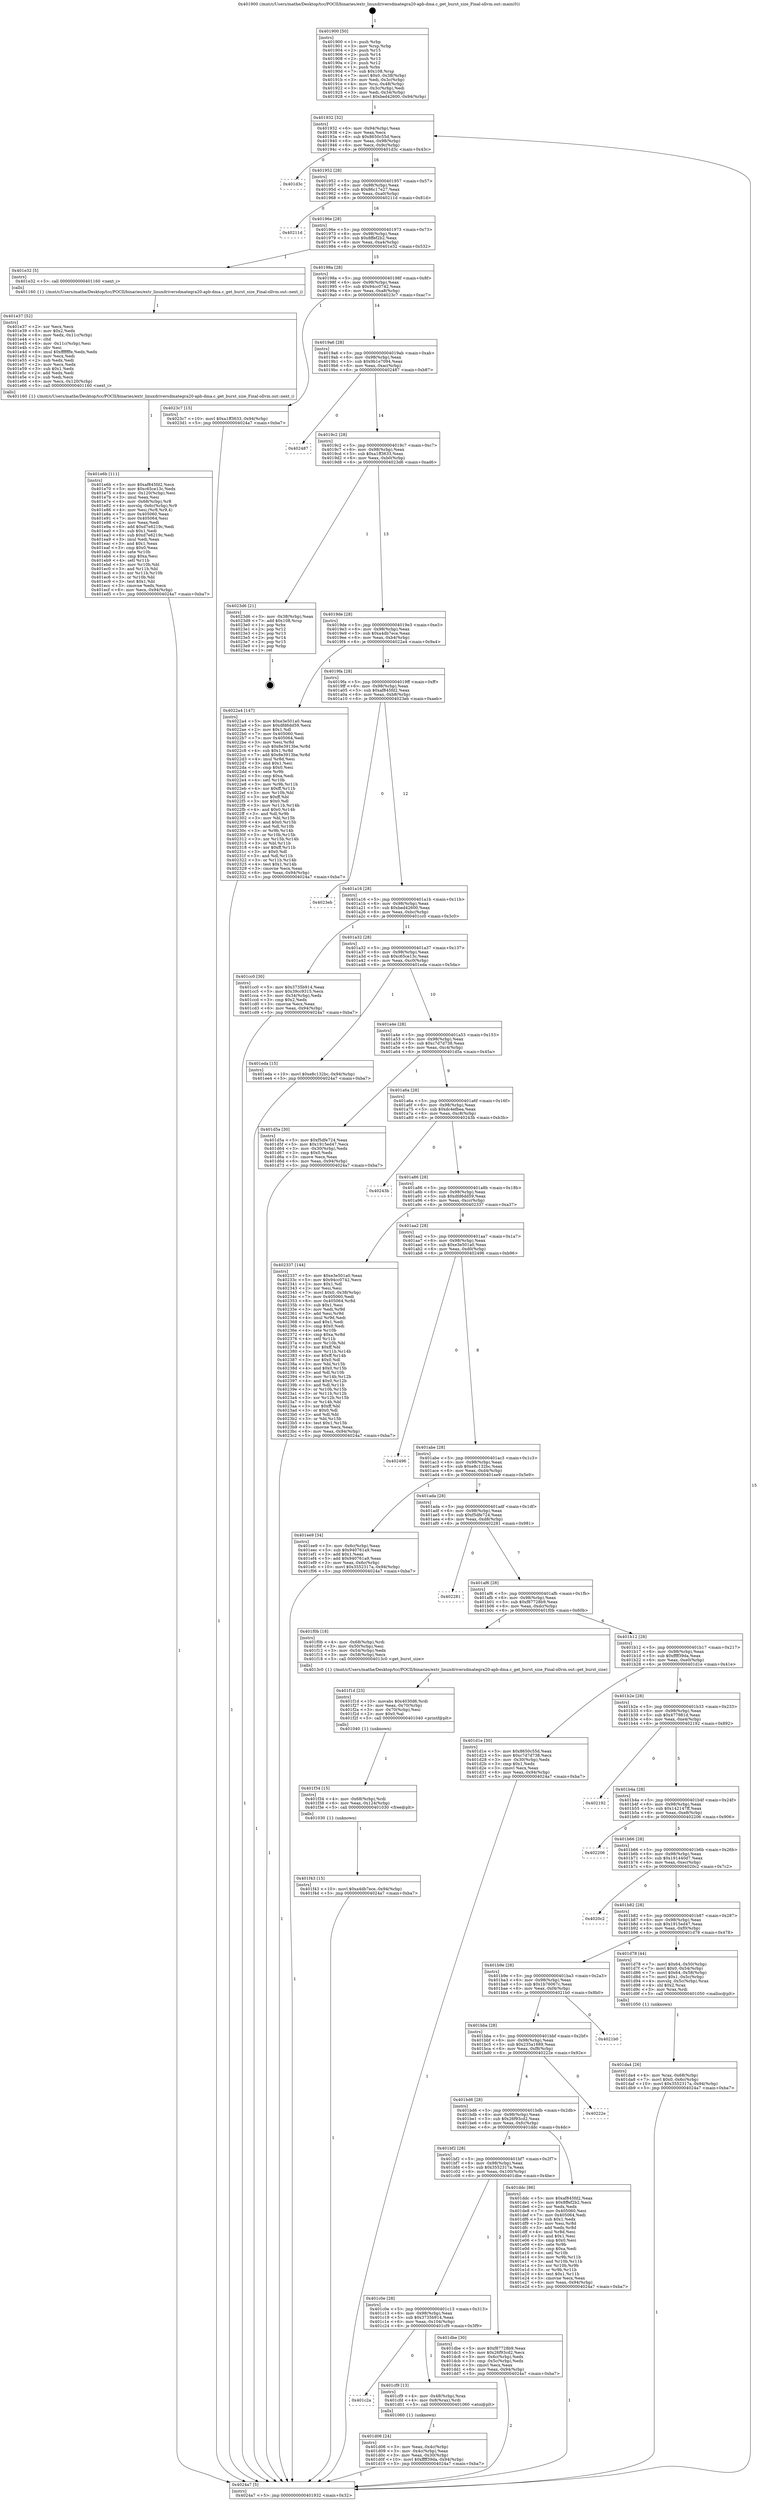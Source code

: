 digraph "0x401900" {
  label = "0x401900 (/mnt/c/Users/mathe/Desktop/tcc/POCII/binaries/extr_linuxdriversdmategra20-apb-dma.c_get_burst_size_Final-ollvm.out::main(0))"
  labelloc = "t"
  node[shape=record]

  Entry [label="",width=0.3,height=0.3,shape=circle,fillcolor=black,style=filled]
  "0x401932" [label="{
     0x401932 [32]\l
     | [instrs]\l
     &nbsp;&nbsp;0x401932 \<+6\>: mov -0x94(%rbp),%eax\l
     &nbsp;&nbsp;0x401938 \<+2\>: mov %eax,%ecx\l
     &nbsp;&nbsp;0x40193a \<+6\>: sub $0x8650c55d,%ecx\l
     &nbsp;&nbsp;0x401940 \<+6\>: mov %eax,-0x98(%rbp)\l
     &nbsp;&nbsp;0x401946 \<+6\>: mov %ecx,-0x9c(%rbp)\l
     &nbsp;&nbsp;0x40194c \<+6\>: je 0000000000401d3c \<main+0x43c\>\l
  }"]
  "0x401d3c" [label="{
     0x401d3c\l
  }", style=dashed]
  "0x401952" [label="{
     0x401952 [28]\l
     | [instrs]\l
     &nbsp;&nbsp;0x401952 \<+5\>: jmp 0000000000401957 \<main+0x57\>\l
     &nbsp;&nbsp;0x401957 \<+6\>: mov -0x98(%rbp),%eax\l
     &nbsp;&nbsp;0x40195d \<+5\>: sub $0x86c17e27,%eax\l
     &nbsp;&nbsp;0x401962 \<+6\>: mov %eax,-0xa0(%rbp)\l
     &nbsp;&nbsp;0x401968 \<+6\>: je 000000000040211d \<main+0x81d\>\l
  }"]
  Exit [label="",width=0.3,height=0.3,shape=circle,fillcolor=black,style=filled,peripheries=2]
  "0x40211d" [label="{
     0x40211d\l
  }", style=dashed]
  "0x40196e" [label="{
     0x40196e [28]\l
     | [instrs]\l
     &nbsp;&nbsp;0x40196e \<+5\>: jmp 0000000000401973 \<main+0x73\>\l
     &nbsp;&nbsp;0x401973 \<+6\>: mov -0x98(%rbp),%eax\l
     &nbsp;&nbsp;0x401979 \<+5\>: sub $0x8ffef2b2,%eax\l
     &nbsp;&nbsp;0x40197e \<+6\>: mov %eax,-0xa4(%rbp)\l
     &nbsp;&nbsp;0x401984 \<+6\>: je 0000000000401e32 \<main+0x532\>\l
  }"]
  "0x401f43" [label="{
     0x401f43 [15]\l
     | [instrs]\l
     &nbsp;&nbsp;0x401f43 \<+10\>: movl $0xa4db7ece,-0x94(%rbp)\l
     &nbsp;&nbsp;0x401f4d \<+5\>: jmp 00000000004024a7 \<main+0xba7\>\l
  }"]
  "0x401e32" [label="{
     0x401e32 [5]\l
     | [instrs]\l
     &nbsp;&nbsp;0x401e32 \<+5\>: call 0000000000401160 \<next_i\>\l
     | [calls]\l
     &nbsp;&nbsp;0x401160 \{1\} (/mnt/c/Users/mathe/Desktop/tcc/POCII/binaries/extr_linuxdriversdmategra20-apb-dma.c_get_burst_size_Final-ollvm.out::next_i)\l
  }"]
  "0x40198a" [label="{
     0x40198a [28]\l
     | [instrs]\l
     &nbsp;&nbsp;0x40198a \<+5\>: jmp 000000000040198f \<main+0x8f\>\l
     &nbsp;&nbsp;0x40198f \<+6\>: mov -0x98(%rbp),%eax\l
     &nbsp;&nbsp;0x401995 \<+5\>: sub $0x94cc0742,%eax\l
     &nbsp;&nbsp;0x40199a \<+6\>: mov %eax,-0xa8(%rbp)\l
     &nbsp;&nbsp;0x4019a0 \<+6\>: je 00000000004023c7 \<main+0xac7\>\l
  }"]
  "0x401f34" [label="{
     0x401f34 [15]\l
     | [instrs]\l
     &nbsp;&nbsp;0x401f34 \<+4\>: mov -0x68(%rbp),%rdi\l
     &nbsp;&nbsp;0x401f38 \<+6\>: mov %eax,-0x124(%rbp)\l
     &nbsp;&nbsp;0x401f3e \<+5\>: call 0000000000401030 \<free@plt\>\l
     | [calls]\l
     &nbsp;&nbsp;0x401030 \{1\} (unknown)\l
  }"]
  "0x4023c7" [label="{
     0x4023c7 [15]\l
     | [instrs]\l
     &nbsp;&nbsp;0x4023c7 \<+10\>: movl $0xa1ff3633,-0x94(%rbp)\l
     &nbsp;&nbsp;0x4023d1 \<+5\>: jmp 00000000004024a7 \<main+0xba7\>\l
  }"]
  "0x4019a6" [label="{
     0x4019a6 [28]\l
     | [instrs]\l
     &nbsp;&nbsp;0x4019a6 \<+5\>: jmp 00000000004019ab \<main+0xab\>\l
     &nbsp;&nbsp;0x4019ab \<+6\>: mov -0x98(%rbp),%eax\l
     &nbsp;&nbsp;0x4019b1 \<+5\>: sub $0x9b1e7094,%eax\l
     &nbsp;&nbsp;0x4019b6 \<+6\>: mov %eax,-0xac(%rbp)\l
     &nbsp;&nbsp;0x4019bc \<+6\>: je 0000000000402487 \<main+0xb87\>\l
  }"]
  "0x401f1d" [label="{
     0x401f1d [23]\l
     | [instrs]\l
     &nbsp;&nbsp;0x401f1d \<+10\>: movabs $0x4030d6,%rdi\l
     &nbsp;&nbsp;0x401f27 \<+3\>: mov %eax,-0x70(%rbp)\l
     &nbsp;&nbsp;0x401f2a \<+3\>: mov -0x70(%rbp),%esi\l
     &nbsp;&nbsp;0x401f2d \<+2\>: mov $0x0,%al\l
     &nbsp;&nbsp;0x401f2f \<+5\>: call 0000000000401040 \<printf@plt\>\l
     | [calls]\l
     &nbsp;&nbsp;0x401040 \{1\} (unknown)\l
  }"]
  "0x402487" [label="{
     0x402487\l
  }", style=dashed]
  "0x4019c2" [label="{
     0x4019c2 [28]\l
     | [instrs]\l
     &nbsp;&nbsp;0x4019c2 \<+5\>: jmp 00000000004019c7 \<main+0xc7\>\l
     &nbsp;&nbsp;0x4019c7 \<+6\>: mov -0x98(%rbp),%eax\l
     &nbsp;&nbsp;0x4019cd \<+5\>: sub $0xa1ff3633,%eax\l
     &nbsp;&nbsp;0x4019d2 \<+6\>: mov %eax,-0xb0(%rbp)\l
     &nbsp;&nbsp;0x4019d8 \<+6\>: je 00000000004023d6 \<main+0xad6\>\l
  }"]
  "0x401e6b" [label="{
     0x401e6b [111]\l
     | [instrs]\l
     &nbsp;&nbsp;0x401e6b \<+5\>: mov $0xaf845fd2,%ecx\l
     &nbsp;&nbsp;0x401e70 \<+5\>: mov $0xc65ce13c,%edx\l
     &nbsp;&nbsp;0x401e75 \<+6\>: mov -0x120(%rbp),%esi\l
     &nbsp;&nbsp;0x401e7b \<+3\>: imul %eax,%esi\l
     &nbsp;&nbsp;0x401e7e \<+4\>: mov -0x68(%rbp),%r8\l
     &nbsp;&nbsp;0x401e82 \<+4\>: movslq -0x6c(%rbp),%r9\l
     &nbsp;&nbsp;0x401e86 \<+4\>: mov %esi,(%r8,%r9,4)\l
     &nbsp;&nbsp;0x401e8a \<+7\>: mov 0x405060,%eax\l
     &nbsp;&nbsp;0x401e91 \<+7\>: mov 0x405064,%esi\l
     &nbsp;&nbsp;0x401e98 \<+2\>: mov %eax,%edi\l
     &nbsp;&nbsp;0x401e9a \<+6\>: add $0xd7e6219c,%edi\l
     &nbsp;&nbsp;0x401ea0 \<+3\>: sub $0x1,%edi\l
     &nbsp;&nbsp;0x401ea3 \<+6\>: sub $0xd7e6219c,%edi\l
     &nbsp;&nbsp;0x401ea9 \<+3\>: imul %edi,%eax\l
     &nbsp;&nbsp;0x401eac \<+3\>: and $0x1,%eax\l
     &nbsp;&nbsp;0x401eaf \<+3\>: cmp $0x0,%eax\l
     &nbsp;&nbsp;0x401eb2 \<+4\>: sete %r10b\l
     &nbsp;&nbsp;0x401eb6 \<+3\>: cmp $0xa,%esi\l
     &nbsp;&nbsp;0x401eb9 \<+4\>: setl %r11b\l
     &nbsp;&nbsp;0x401ebd \<+3\>: mov %r10b,%bl\l
     &nbsp;&nbsp;0x401ec0 \<+3\>: and %r11b,%bl\l
     &nbsp;&nbsp;0x401ec3 \<+3\>: xor %r11b,%r10b\l
     &nbsp;&nbsp;0x401ec6 \<+3\>: or %r10b,%bl\l
     &nbsp;&nbsp;0x401ec9 \<+3\>: test $0x1,%bl\l
     &nbsp;&nbsp;0x401ecc \<+3\>: cmovne %edx,%ecx\l
     &nbsp;&nbsp;0x401ecf \<+6\>: mov %ecx,-0x94(%rbp)\l
     &nbsp;&nbsp;0x401ed5 \<+5\>: jmp 00000000004024a7 \<main+0xba7\>\l
  }"]
  "0x4023d6" [label="{
     0x4023d6 [21]\l
     | [instrs]\l
     &nbsp;&nbsp;0x4023d6 \<+3\>: mov -0x38(%rbp),%eax\l
     &nbsp;&nbsp;0x4023d9 \<+7\>: add $0x108,%rsp\l
     &nbsp;&nbsp;0x4023e0 \<+1\>: pop %rbx\l
     &nbsp;&nbsp;0x4023e1 \<+2\>: pop %r12\l
     &nbsp;&nbsp;0x4023e3 \<+2\>: pop %r13\l
     &nbsp;&nbsp;0x4023e5 \<+2\>: pop %r14\l
     &nbsp;&nbsp;0x4023e7 \<+2\>: pop %r15\l
     &nbsp;&nbsp;0x4023e9 \<+1\>: pop %rbp\l
     &nbsp;&nbsp;0x4023ea \<+1\>: ret\l
  }"]
  "0x4019de" [label="{
     0x4019de [28]\l
     | [instrs]\l
     &nbsp;&nbsp;0x4019de \<+5\>: jmp 00000000004019e3 \<main+0xe3\>\l
     &nbsp;&nbsp;0x4019e3 \<+6\>: mov -0x98(%rbp),%eax\l
     &nbsp;&nbsp;0x4019e9 \<+5\>: sub $0xa4db7ece,%eax\l
     &nbsp;&nbsp;0x4019ee \<+6\>: mov %eax,-0xb4(%rbp)\l
     &nbsp;&nbsp;0x4019f4 \<+6\>: je 00000000004022a4 \<main+0x9a4\>\l
  }"]
  "0x401e37" [label="{
     0x401e37 [52]\l
     | [instrs]\l
     &nbsp;&nbsp;0x401e37 \<+2\>: xor %ecx,%ecx\l
     &nbsp;&nbsp;0x401e39 \<+5\>: mov $0x2,%edx\l
     &nbsp;&nbsp;0x401e3e \<+6\>: mov %edx,-0x11c(%rbp)\l
     &nbsp;&nbsp;0x401e44 \<+1\>: cltd\l
     &nbsp;&nbsp;0x401e45 \<+6\>: mov -0x11c(%rbp),%esi\l
     &nbsp;&nbsp;0x401e4b \<+2\>: idiv %esi\l
     &nbsp;&nbsp;0x401e4d \<+6\>: imul $0xfffffffe,%edx,%edx\l
     &nbsp;&nbsp;0x401e53 \<+2\>: mov %ecx,%edi\l
     &nbsp;&nbsp;0x401e55 \<+2\>: sub %edx,%edi\l
     &nbsp;&nbsp;0x401e57 \<+2\>: mov %ecx,%edx\l
     &nbsp;&nbsp;0x401e59 \<+3\>: sub $0x1,%edx\l
     &nbsp;&nbsp;0x401e5c \<+2\>: add %edx,%edi\l
     &nbsp;&nbsp;0x401e5e \<+2\>: sub %edi,%ecx\l
     &nbsp;&nbsp;0x401e60 \<+6\>: mov %ecx,-0x120(%rbp)\l
     &nbsp;&nbsp;0x401e66 \<+5\>: call 0000000000401160 \<next_i\>\l
     | [calls]\l
     &nbsp;&nbsp;0x401160 \{1\} (/mnt/c/Users/mathe/Desktop/tcc/POCII/binaries/extr_linuxdriversdmategra20-apb-dma.c_get_burst_size_Final-ollvm.out::next_i)\l
  }"]
  "0x4022a4" [label="{
     0x4022a4 [147]\l
     | [instrs]\l
     &nbsp;&nbsp;0x4022a4 \<+5\>: mov $0xe3e501a0,%eax\l
     &nbsp;&nbsp;0x4022a9 \<+5\>: mov $0xdfd6dd59,%ecx\l
     &nbsp;&nbsp;0x4022ae \<+2\>: mov $0x1,%dl\l
     &nbsp;&nbsp;0x4022b0 \<+7\>: mov 0x405060,%esi\l
     &nbsp;&nbsp;0x4022b7 \<+7\>: mov 0x405064,%edi\l
     &nbsp;&nbsp;0x4022be \<+3\>: mov %esi,%r8d\l
     &nbsp;&nbsp;0x4022c1 \<+7\>: sub $0x8e3913be,%r8d\l
     &nbsp;&nbsp;0x4022c8 \<+4\>: sub $0x1,%r8d\l
     &nbsp;&nbsp;0x4022cc \<+7\>: add $0x8e3913be,%r8d\l
     &nbsp;&nbsp;0x4022d3 \<+4\>: imul %r8d,%esi\l
     &nbsp;&nbsp;0x4022d7 \<+3\>: and $0x1,%esi\l
     &nbsp;&nbsp;0x4022da \<+3\>: cmp $0x0,%esi\l
     &nbsp;&nbsp;0x4022dd \<+4\>: sete %r9b\l
     &nbsp;&nbsp;0x4022e1 \<+3\>: cmp $0xa,%edi\l
     &nbsp;&nbsp;0x4022e4 \<+4\>: setl %r10b\l
     &nbsp;&nbsp;0x4022e8 \<+3\>: mov %r9b,%r11b\l
     &nbsp;&nbsp;0x4022eb \<+4\>: xor $0xff,%r11b\l
     &nbsp;&nbsp;0x4022ef \<+3\>: mov %r10b,%bl\l
     &nbsp;&nbsp;0x4022f2 \<+3\>: xor $0xff,%bl\l
     &nbsp;&nbsp;0x4022f5 \<+3\>: xor $0x0,%dl\l
     &nbsp;&nbsp;0x4022f8 \<+3\>: mov %r11b,%r14b\l
     &nbsp;&nbsp;0x4022fb \<+4\>: and $0x0,%r14b\l
     &nbsp;&nbsp;0x4022ff \<+3\>: and %dl,%r9b\l
     &nbsp;&nbsp;0x402302 \<+3\>: mov %bl,%r15b\l
     &nbsp;&nbsp;0x402305 \<+4\>: and $0x0,%r15b\l
     &nbsp;&nbsp;0x402309 \<+3\>: and %dl,%r10b\l
     &nbsp;&nbsp;0x40230c \<+3\>: or %r9b,%r14b\l
     &nbsp;&nbsp;0x40230f \<+3\>: or %r10b,%r15b\l
     &nbsp;&nbsp;0x402312 \<+3\>: xor %r15b,%r14b\l
     &nbsp;&nbsp;0x402315 \<+3\>: or %bl,%r11b\l
     &nbsp;&nbsp;0x402318 \<+4\>: xor $0xff,%r11b\l
     &nbsp;&nbsp;0x40231c \<+3\>: or $0x0,%dl\l
     &nbsp;&nbsp;0x40231f \<+3\>: and %dl,%r11b\l
     &nbsp;&nbsp;0x402322 \<+3\>: or %r11b,%r14b\l
     &nbsp;&nbsp;0x402325 \<+4\>: test $0x1,%r14b\l
     &nbsp;&nbsp;0x402329 \<+3\>: cmovne %ecx,%eax\l
     &nbsp;&nbsp;0x40232c \<+6\>: mov %eax,-0x94(%rbp)\l
     &nbsp;&nbsp;0x402332 \<+5\>: jmp 00000000004024a7 \<main+0xba7\>\l
  }"]
  "0x4019fa" [label="{
     0x4019fa [28]\l
     | [instrs]\l
     &nbsp;&nbsp;0x4019fa \<+5\>: jmp 00000000004019ff \<main+0xff\>\l
     &nbsp;&nbsp;0x4019ff \<+6\>: mov -0x98(%rbp),%eax\l
     &nbsp;&nbsp;0x401a05 \<+5\>: sub $0xaf845fd2,%eax\l
     &nbsp;&nbsp;0x401a0a \<+6\>: mov %eax,-0xb8(%rbp)\l
     &nbsp;&nbsp;0x401a10 \<+6\>: je 00000000004023eb \<main+0xaeb\>\l
  }"]
  "0x401da4" [label="{
     0x401da4 [26]\l
     | [instrs]\l
     &nbsp;&nbsp;0x401da4 \<+4\>: mov %rax,-0x68(%rbp)\l
     &nbsp;&nbsp;0x401da8 \<+7\>: movl $0x0,-0x6c(%rbp)\l
     &nbsp;&nbsp;0x401daf \<+10\>: movl $0x3552317a,-0x94(%rbp)\l
     &nbsp;&nbsp;0x401db9 \<+5\>: jmp 00000000004024a7 \<main+0xba7\>\l
  }"]
  "0x4023eb" [label="{
     0x4023eb\l
  }", style=dashed]
  "0x401a16" [label="{
     0x401a16 [28]\l
     | [instrs]\l
     &nbsp;&nbsp;0x401a16 \<+5\>: jmp 0000000000401a1b \<main+0x11b\>\l
     &nbsp;&nbsp;0x401a1b \<+6\>: mov -0x98(%rbp),%eax\l
     &nbsp;&nbsp;0x401a21 \<+5\>: sub $0xbed42600,%eax\l
     &nbsp;&nbsp;0x401a26 \<+6\>: mov %eax,-0xbc(%rbp)\l
     &nbsp;&nbsp;0x401a2c \<+6\>: je 0000000000401cc0 \<main+0x3c0\>\l
  }"]
  "0x401d06" [label="{
     0x401d06 [24]\l
     | [instrs]\l
     &nbsp;&nbsp;0x401d06 \<+3\>: mov %eax,-0x4c(%rbp)\l
     &nbsp;&nbsp;0x401d09 \<+3\>: mov -0x4c(%rbp),%eax\l
     &nbsp;&nbsp;0x401d0c \<+3\>: mov %eax,-0x30(%rbp)\l
     &nbsp;&nbsp;0x401d0f \<+10\>: movl $0xffff39da,-0x94(%rbp)\l
     &nbsp;&nbsp;0x401d19 \<+5\>: jmp 00000000004024a7 \<main+0xba7\>\l
  }"]
  "0x401cc0" [label="{
     0x401cc0 [30]\l
     | [instrs]\l
     &nbsp;&nbsp;0x401cc0 \<+5\>: mov $0x3735b914,%eax\l
     &nbsp;&nbsp;0x401cc5 \<+5\>: mov $0x39cc9315,%ecx\l
     &nbsp;&nbsp;0x401cca \<+3\>: mov -0x34(%rbp),%edx\l
     &nbsp;&nbsp;0x401ccd \<+3\>: cmp $0x2,%edx\l
     &nbsp;&nbsp;0x401cd0 \<+3\>: cmovne %ecx,%eax\l
     &nbsp;&nbsp;0x401cd3 \<+6\>: mov %eax,-0x94(%rbp)\l
     &nbsp;&nbsp;0x401cd9 \<+5\>: jmp 00000000004024a7 \<main+0xba7\>\l
  }"]
  "0x401a32" [label="{
     0x401a32 [28]\l
     | [instrs]\l
     &nbsp;&nbsp;0x401a32 \<+5\>: jmp 0000000000401a37 \<main+0x137\>\l
     &nbsp;&nbsp;0x401a37 \<+6\>: mov -0x98(%rbp),%eax\l
     &nbsp;&nbsp;0x401a3d \<+5\>: sub $0xc65ce13c,%eax\l
     &nbsp;&nbsp;0x401a42 \<+6\>: mov %eax,-0xc0(%rbp)\l
     &nbsp;&nbsp;0x401a48 \<+6\>: je 0000000000401eda \<main+0x5da\>\l
  }"]
  "0x4024a7" [label="{
     0x4024a7 [5]\l
     | [instrs]\l
     &nbsp;&nbsp;0x4024a7 \<+5\>: jmp 0000000000401932 \<main+0x32\>\l
  }"]
  "0x401900" [label="{
     0x401900 [50]\l
     | [instrs]\l
     &nbsp;&nbsp;0x401900 \<+1\>: push %rbp\l
     &nbsp;&nbsp;0x401901 \<+3\>: mov %rsp,%rbp\l
     &nbsp;&nbsp;0x401904 \<+2\>: push %r15\l
     &nbsp;&nbsp;0x401906 \<+2\>: push %r14\l
     &nbsp;&nbsp;0x401908 \<+2\>: push %r13\l
     &nbsp;&nbsp;0x40190a \<+2\>: push %r12\l
     &nbsp;&nbsp;0x40190c \<+1\>: push %rbx\l
     &nbsp;&nbsp;0x40190d \<+7\>: sub $0x108,%rsp\l
     &nbsp;&nbsp;0x401914 \<+7\>: movl $0x0,-0x38(%rbp)\l
     &nbsp;&nbsp;0x40191b \<+3\>: mov %edi,-0x3c(%rbp)\l
     &nbsp;&nbsp;0x40191e \<+4\>: mov %rsi,-0x48(%rbp)\l
     &nbsp;&nbsp;0x401922 \<+3\>: mov -0x3c(%rbp),%edi\l
     &nbsp;&nbsp;0x401925 \<+3\>: mov %edi,-0x34(%rbp)\l
     &nbsp;&nbsp;0x401928 \<+10\>: movl $0xbed42600,-0x94(%rbp)\l
  }"]
  "0x401c2a" [label="{
     0x401c2a\l
  }", style=dashed]
  "0x401eda" [label="{
     0x401eda [15]\l
     | [instrs]\l
     &nbsp;&nbsp;0x401eda \<+10\>: movl $0xe8c132bc,-0x94(%rbp)\l
     &nbsp;&nbsp;0x401ee4 \<+5\>: jmp 00000000004024a7 \<main+0xba7\>\l
  }"]
  "0x401a4e" [label="{
     0x401a4e [28]\l
     | [instrs]\l
     &nbsp;&nbsp;0x401a4e \<+5\>: jmp 0000000000401a53 \<main+0x153\>\l
     &nbsp;&nbsp;0x401a53 \<+6\>: mov -0x98(%rbp),%eax\l
     &nbsp;&nbsp;0x401a59 \<+5\>: sub $0xc7d7d738,%eax\l
     &nbsp;&nbsp;0x401a5e \<+6\>: mov %eax,-0xc4(%rbp)\l
     &nbsp;&nbsp;0x401a64 \<+6\>: je 0000000000401d5a \<main+0x45a\>\l
  }"]
  "0x401cf9" [label="{
     0x401cf9 [13]\l
     | [instrs]\l
     &nbsp;&nbsp;0x401cf9 \<+4\>: mov -0x48(%rbp),%rax\l
     &nbsp;&nbsp;0x401cfd \<+4\>: mov 0x8(%rax),%rdi\l
     &nbsp;&nbsp;0x401d01 \<+5\>: call 0000000000401060 \<atoi@plt\>\l
     | [calls]\l
     &nbsp;&nbsp;0x401060 \{1\} (unknown)\l
  }"]
  "0x401d5a" [label="{
     0x401d5a [30]\l
     | [instrs]\l
     &nbsp;&nbsp;0x401d5a \<+5\>: mov $0xf5dfe724,%eax\l
     &nbsp;&nbsp;0x401d5f \<+5\>: mov $0x1915ed47,%ecx\l
     &nbsp;&nbsp;0x401d64 \<+3\>: mov -0x30(%rbp),%edx\l
     &nbsp;&nbsp;0x401d67 \<+3\>: cmp $0x0,%edx\l
     &nbsp;&nbsp;0x401d6a \<+3\>: cmove %ecx,%eax\l
     &nbsp;&nbsp;0x401d6d \<+6\>: mov %eax,-0x94(%rbp)\l
     &nbsp;&nbsp;0x401d73 \<+5\>: jmp 00000000004024a7 \<main+0xba7\>\l
  }"]
  "0x401a6a" [label="{
     0x401a6a [28]\l
     | [instrs]\l
     &nbsp;&nbsp;0x401a6a \<+5\>: jmp 0000000000401a6f \<main+0x16f\>\l
     &nbsp;&nbsp;0x401a6f \<+6\>: mov -0x98(%rbp),%eax\l
     &nbsp;&nbsp;0x401a75 \<+5\>: sub $0xdc4efbea,%eax\l
     &nbsp;&nbsp;0x401a7a \<+6\>: mov %eax,-0xc8(%rbp)\l
     &nbsp;&nbsp;0x401a80 \<+6\>: je 000000000040243b \<main+0xb3b\>\l
  }"]
  "0x401c0e" [label="{
     0x401c0e [28]\l
     | [instrs]\l
     &nbsp;&nbsp;0x401c0e \<+5\>: jmp 0000000000401c13 \<main+0x313\>\l
     &nbsp;&nbsp;0x401c13 \<+6\>: mov -0x98(%rbp),%eax\l
     &nbsp;&nbsp;0x401c19 \<+5\>: sub $0x3735b914,%eax\l
     &nbsp;&nbsp;0x401c1e \<+6\>: mov %eax,-0x104(%rbp)\l
     &nbsp;&nbsp;0x401c24 \<+6\>: je 0000000000401cf9 \<main+0x3f9\>\l
  }"]
  "0x40243b" [label="{
     0x40243b\l
  }", style=dashed]
  "0x401a86" [label="{
     0x401a86 [28]\l
     | [instrs]\l
     &nbsp;&nbsp;0x401a86 \<+5\>: jmp 0000000000401a8b \<main+0x18b\>\l
     &nbsp;&nbsp;0x401a8b \<+6\>: mov -0x98(%rbp),%eax\l
     &nbsp;&nbsp;0x401a91 \<+5\>: sub $0xdfd6dd59,%eax\l
     &nbsp;&nbsp;0x401a96 \<+6\>: mov %eax,-0xcc(%rbp)\l
     &nbsp;&nbsp;0x401a9c \<+6\>: je 0000000000402337 \<main+0xa37\>\l
  }"]
  "0x401dbe" [label="{
     0x401dbe [30]\l
     | [instrs]\l
     &nbsp;&nbsp;0x401dbe \<+5\>: mov $0xf87728b9,%eax\l
     &nbsp;&nbsp;0x401dc3 \<+5\>: mov $0x26f93cd2,%ecx\l
     &nbsp;&nbsp;0x401dc8 \<+3\>: mov -0x6c(%rbp),%edx\l
     &nbsp;&nbsp;0x401dcb \<+3\>: cmp -0x5c(%rbp),%edx\l
     &nbsp;&nbsp;0x401dce \<+3\>: cmovl %ecx,%eax\l
     &nbsp;&nbsp;0x401dd1 \<+6\>: mov %eax,-0x94(%rbp)\l
     &nbsp;&nbsp;0x401dd7 \<+5\>: jmp 00000000004024a7 \<main+0xba7\>\l
  }"]
  "0x402337" [label="{
     0x402337 [144]\l
     | [instrs]\l
     &nbsp;&nbsp;0x402337 \<+5\>: mov $0xe3e501a0,%eax\l
     &nbsp;&nbsp;0x40233c \<+5\>: mov $0x94cc0742,%ecx\l
     &nbsp;&nbsp;0x402341 \<+2\>: mov $0x1,%dl\l
     &nbsp;&nbsp;0x402343 \<+2\>: xor %esi,%esi\l
     &nbsp;&nbsp;0x402345 \<+7\>: movl $0x0,-0x38(%rbp)\l
     &nbsp;&nbsp;0x40234c \<+7\>: mov 0x405060,%edi\l
     &nbsp;&nbsp;0x402353 \<+8\>: mov 0x405064,%r8d\l
     &nbsp;&nbsp;0x40235b \<+3\>: sub $0x1,%esi\l
     &nbsp;&nbsp;0x40235e \<+3\>: mov %edi,%r9d\l
     &nbsp;&nbsp;0x402361 \<+3\>: add %esi,%r9d\l
     &nbsp;&nbsp;0x402364 \<+4\>: imul %r9d,%edi\l
     &nbsp;&nbsp;0x402368 \<+3\>: and $0x1,%edi\l
     &nbsp;&nbsp;0x40236b \<+3\>: cmp $0x0,%edi\l
     &nbsp;&nbsp;0x40236e \<+4\>: sete %r10b\l
     &nbsp;&nbsp;0x402372 \<+4\>: cmp $0xa,%r8d\l
     &nbsp;&nbsp;0x402376 \<+4\>: setl %r11b\l
     &nbsp;&nbsp;0x40237a \<+3\>: mov %r10b,%bl\l
     &nbsp;&nbsp;0x40237d \<+3\>: xor $0xff,%bl\l
     &nbsp;&nbsp;0x402380 \<+3\>: mov %r11b,%r14b\l
     &nbsp;&nbsp;0x402383 \<+4\>: xor $0xff,%r14b\l
     &nbsp;&nbsp;0x402387 \<+3\>: xor $0x0,%dl\l
     &nbsp;&nbsp;0x40238a \<+3\>: mov %bl,%r15b\l
     &nbsp;&nbsp;0x40238d \<+4\>: and $0x0,%r15b\l
     &nbsp;&nbsp;0x402391 \<+3\>: and %dl,%r10b\l
     &nbsp;&nbsp;0x402394 \<+3\>: mov %r14b,%r12b\l
     &nbsp;&nbsp;0x402397 \<+4\>: and $0x0,%r12b\l
     &nbsp;&nbsp;0x40239b \<+3\>: and %dl,%r11b\l
     &nbsp;&nbsp;0x40239e \<+3\>: or %r10b,%r15b\l
     &nbsp;&nbsp;0x4023a1 \<+3\>: or %r11b,%r12b\l
     &nbsp;&nbsp;0x4023a4 \<+3\>: xor %r12b,%r15b\l
     &nbsp;&nbsp;0x4023a7 \<+3\>: or %r14b,%bl\l
     &nbsp;&nbsp;0x4023aa \<+3\>: xor $0xff,%bl\l
     &nbsp;&nbsp;0x4023ad \<+3\>: or $0x0,%dl\l
     &nbsp;&nbsp;0x4023b0 \<+2\>: and %dl,%bl\l
     &nbsp;&nbsp;0x4023b2 \<+3\>: or %bl,%r15b\l
     &nbsp;&nbsp;0x4023b5 \<+4\>: test $0x1,%r15b\l
     &nbsp;&nbsp;0x4023b9 \<+3\>: cmovne %ecx,%eax\l
     &nbsp;&nbsp;0x4023bc \<+6\>: mov %eax,-0x94(%rbp)\l
     &nbsp;&nbsp;0x4023c2 \<+5\>: jmp 00000000004024a7 \<main+0xba7\>\l
  }"]
  "0x401aa2" [label="{
     0x401aa2 [28]\l
     | [instrs]\l
     &nbsp;&nbsp;0x401aa2 \<+5\>: jmp 0000000000401aa7 \<main+0x1a7\>\l
     &nbsp;&nbsp;0x401aa7 \<+6\>: mov -0x98(%rbp),%eax\l
     &nbsp;&nbsp;0x401aad \<+5\>: sub $0xe3e501a0,%eax\l
     &nbsp;&nbsp;0x401ab2 \<+6\>: mov %eax,-0xd0(%rbp)\l
     &nbsp;&nbsp;0x401ab8 \<+6\>: je 0000000000402496 \<main+0xb96\>\l
  }"]
  "0x401bf2" [label="{
     0x401bf2 [28]\l
     | [instrs]\l
     &nbsp;&nbsp;0x401bf2 \<+5\>: jmp 0000000000401bf7 \<main+0x2f7\>\l
     &nbsp;&nbsp;0x401bf7 \<+6\>: mov -0x98(%rbp),%eax\l
     &nbsp;&nbsp;0x401bfd \<+5\>: sub $0x3552317a,%eax\l
     &nbsp;&nbsp;0x401c02 \<+6\>: mov %eax,-0x100(%rbp)\l
     &nbsp;&nbsp;0x401c08 \<+6\>: je 0000000000401dbe \<main+0x4be\>\l
  }"]
  "0x402496" [label="{
     0x402496\l
  }", style=dashed]
  "0x401abe" [label="{
     0x401abe [28]\l
     | [instrs]\l
     &nbsp;&nbsp;0x401abe \<+5\>: jmp 0000000000401ac3 \<main+0x1c3\>\l
     &nbsp;&nbsp;0x401ac3 \<+6\>: mov -0x98(%rbp),%eax\l
     &nbsp;&nbsp;0x401ac9 \<+5\>: sub $0xe8c132bc,%eax\l
     &nbsp;&nbsp;0x401ace \<+6\>: mov %eax,-0xd4(%rbp)\l
     &nbsp;&nbsp;0x401ad4 \<+6\>: je 0000000000401ee9 \<main+0x5e9\>\l
  }"]
  "0x401ddc" [label="{
     0x401ddc [86]\l
     | [instrs]\l
     &nbsp;&nbsp;0x401ddc \<+5\>: mov $0xaf845fd2,%eax\l
     &nbsp;&nbsp;0x401de1 \<+5\>: mov $0x8ffef2b2,%ecx\l
     &nbsp;&nbsp;0x401de6 \<+2\>: xor %edx,%edx\l
     &nbsp;&nbsp;0x401de8 \<+7\>: mov 0x405060,%esi\l
     &nbsp;&nbsp;0x401def \<+7\>: mov 0x405064,%edi\l
     &nbsp;&nbsp;0x401df6 \<+3\>: sub $0x1,%edx\l
     &nbsp;&nbsp;0x401df9 \<+3\>: mov %esi,%r8d\l
     &nbsp;&nbsp;0x401dfc \<+3\>: add %edx,%r8d\l
     &nbsp;&nbsp;0x401dff \<+4\>: imul %r8d,%esi\l
     &nbsp;&nbsp;0x401e03 \<+3\>: and $0x1,%esi\l
     &nbsp;&nbsp;0x401e06 \<+3\>: cmp $0x0,%esi\l
     &nbsp;&nbsp;0x401e09 \<+4\>: sete %r9b\l
     &nbsp;&nbsp;0x401e0d \<+3\>: cmp $0xa,%edi\l
     &nbsp;&nbsp;0x401e10 \<+4\>: setl %r10b\l
     &nbsp;&nbsp;0x401e14 \<+3\>: mov %r9b,%r11b\l
     &nbsp;&nbsp;0x401e17 \<+3\>: and %r10b,%r11b\l
     &nbsp;&nbsp;0x401e1a \<+3\>: xor %r10b,%r9b\l
     &nbsp;&nbsp;0x401e1d \<+3\>: or %r9b,%r11b\l
     &nbsp;&nbsp;0x401e20 \<+4\>: test $0x1,%r11b\l
     &nbsp;&nbsp;0x401e24 \<+3\>: cmovne %ecx,%eax\l
     &nbsp;&nbsp;0x401e27 \<+6\>: mov %eax,-0x94(%rbp)\l
     &nbsp;&nbsp;0x401e2d \<+5\>: jmp 00000000004024a7 \<main+0xba7\>\l
  }"]
  "0x401ee9" [label="{
     0x401ee9 [34]\l
     | [instrs]\l
     &nbsp;&nbsp;0x401ee9 \<+3\>: mov -0x6c(%rbp),%eax\l
     &nbsp;&nbsp;0x401eec \<+5\>: sub $0x940761a9,%eax\l
     &nbsp;&nbsp;0x401ef1 \<+3\>: add $0x1,%eax\l
     &nbsp;&nbsp;0x401ef4 \<+5\>: add $0x940761a9,%eax\l
     &nbsp;&nbsp;0x401ef9 \<+3\>: mov %eax,-0x6c(%rbp)\l
     &nbsp;&nbsp;0x401efc \<+10\>: movl $0x3552317a,-0x94(%rbp)\l
     &nbsp;&nbsp;0x401f06 \<+5\>: jmp 00000000004024a7 \<main+0xba7\>\l
  }"]
  "0x401ada" [label="{
     0x401ada [28]\l
     | [instrs]\l
     &nbsp;&nbsp;0x401ada \<+5\>: jmp 0000000000401adf \<main+0x1df\>\l
     &nbsp;&nbsp;0x401adf \<+6\>: mov -0x98(%rbp),%eax\l
     &nbsp;&nbsp;0x401ae5 \<+5\>: sub $0xf5dfe724,%eax\l
     &nbsp;&nbsp;0x401aea \<+6\>: mov %eax,-0xd8(%rbp)\l
     &nbsp;&nbsp;0x401af0 \<+6\>: je 0000000000402281 \<main+0x981\>\l
  }"]
  "0x401bd6" [label="{
     0x401bd6 [28]\l
     | [instrs]\l
     &nbsp;&nbsp;0x401bd6 \<+5\>: jmp 0000000000401bdb \<main+0x2db\>\l
     &nbsp;&nbsp;0x401bdb \<+6\>: mov -0x98(%rbp),%eax\l
     &nbsp;&nbsp;0x401be1 \<+5\>: sub $0x26f93cd2,%eax\l
     &nbsp;&nbsp;0x401be6 \<+6\>: mov %eax,-0xfc(%rbp)\l
     &nbsp;&nbsp;0x401bec \<+6\>: je 0000000000401ddc \<main+0x4dc\>\l
  }"]
  "0x402281" [label="{
     0x402281\l
  }", style=dashed]
  "0x401af6" [label="{
     0x401af6 [28]\l
     | [instrs]\l
     &nbsp;&nbsp;0x401af6 \<+5\>: jmp 0000000000401afb \<main+0x1fb\>\l
     &nbsp;&nbsp;0x401afb \<+6\>: mov -0x98(%rbp),%eax\l
     &nbsp;&nbsp;0x401b01 \<+5\>: sub $0xf87728b9,%eax\l
     &nbsp;&nbsp;0x401b06 \<+6\>: mov %eax,-0xdc(%rbp)\l
     &nbsp;&nbsp;0x401b0c \<+6\>: je 0000000000401f0b \<main+0x60b\>\l
  }"]
  "0x40222e" [label="{
     0x40222e\l
  }", style=dashed]
  "0x401f0b" [label="{
     0x401f0b [18]\l
     | [instrs]\l
     &nbsp;&nbsp;0x401f0b \<+4\>: mov -0x68(%rbp),%rdi\l
     &nbsp;&nbsp;0x401f0f \<+3\>: mov -0x50(%rbp),%esi\l
     &nbsp;&nbsp;0x401f12 \<+3\>: mov -0x54(%rbp),%edx\l
     &nbsp;&nbsp;0x401f15 \<+3\>: mov -0x58(%rbp),%ecx\l
     &nbsp;&nbsp;0x401f18 \<+5\>: call 00000000004013c0 \<get_burst_size\>\l
     | [calls]\l
     &nbsp;&nbsp;0x4013c0 \{1\} (/mnt/c/Users/mathe/Desktop/tcc/POCII/binaries/extr_linuxdriversdmategra20-apb-dma.c_get_burst_size_Final-ollvm.out::get_burst_size)\l
  }"]
  "0x401b12" [label="{
     0x401b12 [28]\l
     | [instrs]\l
     &nbsp;&nbsp;0x401b12 \<+5\>: jmp 0000000000401b17 \<main+0x217\>\l
     &nbsp;&nbsp;0x401b17 \<+6\>: mov -0x98(%rbp),%eax\l
     &nbsp;&nbsp;0x401b1d \<+5\>: sub $0xffff39da,%eax\l
     &nbsp;&nbsp;0x401b22 \<+6\>: mov %eax,-0xe0(%rbp)\l
     &nbsp;&nbsp;0x401b28 \<+6\>: je 0000000000401d1e \<main+0x41e\>\l
  }"]
  "0x401bba" [label="{
     0x401bba [28]\l
     | [instrs]\l
     &nbsp;&nbsp;0x401bba \<+5\>: jmp 0000000000401bbf \<main+0x2bf\>\l
     &nbsp;&nbsp;0x401bbf \<+6\>: mov -0x98(%rbp),%eax\l
     &nbsp;&nbsp;0x401bc5 \<+5\>: sub $0x235a1689,%eax\l
     &nbsp;&nbsp;0x401bca \<+6\>: mov %eax,-0xf8(%rbp)\l
     &nbsp;&nbsp;0x401bd0 \<+6\>: je 000000000040222e \<main+0x92e\>\l
  }"]
  "0x401d1e" [label="{
     0x401d1e [30]\l
     | [instrs]\l
     &nbsp;&nbsp;0x401d1e \<+5\>: mov $0x8650c55d,%eax\l
     &nbsp;&nbsp;0x401d23 \<+5\>: mov $0xc7d7d738,%ecx\l
     &nbsp;&nbsp;0x401d28 \<+3\>: mov -0x30(%rbp),%edx\l
     &nbsp;&nbsp;0x401d2b \<+3\>: cmp $0x1,%edx\l
     &nbsp;&nbsp;0x401d2e \<+3\>: cmovl %ecx,%eax\l
     &nbsp;&nbsp;0x401d31 \<+6\>: mov %eax,-0x94(%rbp)\l
     &nbsp;&nbsp;0x401d37 \<+5\>: jmp 00000000004024a7 \<main+0xba7\>\l
  }"]
  "0x401b2e" [label="{
     0x401b2e [28]\l
     | [instrs]\l
     &nbsp;&nbsp;0x401b2e \<+5\>: jmp 0000000000401b33 \<main+0x233\>\l
     &nbsp;&nbsp;0x401b33 \<+6\>: mov -0x98(%rbp),%eax\l
     &nbsp;&nbsp;0x401b39 \<+5\>: sub $0x477981d,%eax\l
     &nbsp;&nbsp;0x401b3e \<+6\>: mov %eax,-0xe4(%rbp)\l
     &nbsp;&nbsp;0x401b44 \<+6\>: je 0000000000402192 \<main+0x892\>\l
  }"]
  "0x4021b0" [label="{
     0x4021b0\l
  }", style=dashed]
  "0x402192" [label="{
     0x402192\l
  }", style=dashed]
  "0x401b4a" [label="{
     0x401b4a [28]\l
     | [instrs]\l
     &nbsp;&nbsp;0x401b4a \<+5\>: jmp 0000000000401b4f \<main+0x24f\>\l
     &nbsp;&nbsp;0x401b4f \<+6\>: mov -0x98(%rbp),%eax\l
     &nbsp;&nbsp;0x401b55 \<+5\>: sub $0x142147ff,%eax\l
     &nbsp;&nbsp;0x401b5a \<+6\>: mov %eax,-0xe8(%rbp)\l
     &nbsp;&nbsp;0x401b60 \<+6\>: je 0000000000402206 \<main+0x906\>\l
  }"]
  "0x401b9e" [label="{
     0x401b9e [28]\l
     | [instrs]\l
     &nbsp;&nbsp;0x401b9e \<+5\>: jmp 0000000000401ba3 \<main+0x2a3\>\l
     &nbsp;&nbsp;0x401ba3 \<+6\>: mov -0x98(%rbp),%eax\l
     &nbsp;&nbsp;0x401ba9 \<+5\>: sub $0x1b76067c,%eax\l
     &nbsp;&nbsp;0x401bae \<+6\>: mov %eax,-0xf4(%rbp)\l
     &nbsp;&nbsp;0x401bb4 \<+6\>: je 00000000004021b0 \<main+0x8b0\>\l
  }"]
  "0x402206" [label="{
     0x402206\l
  }", style=dashed]
  "0x401b66" [label="{
     0x401b66 [28]\l
     | [instrs]\l
     &nbsp;&nbsp;0x401b66 \<+5\>: jmp 0000000000401b6b \<main+0x26b\>\l
     &nbsp;&nbsp;0x401b6b \<+6\>: mov -0x98(%rbp),%eax\l
     &nbsp;&nbsp;0x401b71 \<+5\>: sub $0x191440d7,%eax\l
     &nbsp;&nbsp;0x401b76 \<+6\>: mov %eax,-0xec(%rbp)\l
     &nbsp;&nbsp;0x401b7c \<+6\>: je 00000000004020c2 \<main+0x7c2\>\l
  }"]
  "0x401d78" [label="{
     0x401d78 [44]\l
     | [instrs]\l
     &nbsp;&nbsp;0x401d78 \<+7\>: movl $0x64,-0x50(%rbp)\l
     &nbsp;&nbsp;0x401d7f \<+7\>: movl $0x0,-0x54(%rbp)\l
     &nbsp;&nbsp;0x401d86 \<+7\>: movl $0x64,-0x58(%rbp)\l
     &nbsp;&nbsp;0x401d8d \<+7\>: movl $0x1,-0x5c(%rbp)\l
     &nbsp;&nbsp;0x401d94 \<+4\>: movslq -0x5c(%rbp),%rax\l
     &nbsp;&nbsp;0x401d98 \<+4\>: shl $0x2,%rax\l
     &nbsp;&nbsp;0x401d9c \<+3\>: mov %rax,%rdi\l
     &nbsp;&nbsp;0x401d9f \<+5\>: call 0000000000401050 \<malloc@plt\>\l
     | [calls]\l
     &nbsp;&nbsp;0x401050 \{1\} (unknown)\l
  }"]
  "0x4020c2" [label="{
     0x4020c2\l
  }", style=dashed]
  "0x401b82" [label="{
     0x401b82 [28]\l
     | [instrs]\l
     &nbsp;&nbsp;0x401b82 \<+5\>: jmp 0000000000401b87 \<main+0x287\>\l
     &nbsp;&nbsp;0x401b87 \<+6\>: mov -0x98(%rbp),%eax\l
     &nbsp;&nbsp;0x401b8d \<+5\>: sub $0x1915ed47,%eax\l
     &nbsp;&nbsp;0x401b92 \<+6\>: mov %eax,-0xf0(%rbp)\l
     &nbsp;&nbsp;0x401b98 \<+6\>: je 0000000000401d78 \<main+0x478\>\l
  }"]
  Entry -> "0x401900" [label=" 1"]
  "0x401932" -> "0x401d3c" [label=" 0"]
  "0x401932" -> "0x401952" [label=" 16"]
  "0x4023d6" -> Exit [label=" 1"]
  "0x401952" -> "0x40211d" [label=" 0"]
  "0x401952" -> "0x40196e" [label=" 16"]
  "0x4023c7" -> "0x4024a7" [label=" 1"]
  "0x40196e" -> "0x401e32" [label=" 1"]
  "0x40196e" -> "0x40198a" [label=" 15"]
  "0x402337" -> "0x4024a7" [label=" 1"]
  "0x40198a" -> "0x4023c7" [label=" 1"]
  "0x40198a" -> "0x4019a6" [label=" 14"]
  "0x4022a4" -> "0x4024a7" [label=" 1"]
  "0x4019a6" -> "0x402487" [label=" 0"]
  "0x4019a6" -> "0x4019c2" [label=" 14"]
  "0x401f43" -> "0x4024a7" [label=" 1"]
  "0x4019c2" -> "0x4023d6" [label=" 1"]
  "0x4019c2" -> "0x4019de" [label=" 13"]
  "0x401f34" -> "0x401f43" [label=" 1"]
  "0x4019de" -> "0x4022a4" [label=" 1"]
  "0x4019de" -> "0x4019fa" [label=" 12"]
  "0x401f1d" -> "0x401f34" [label=" 1"]
  "0x4019fa" -> "0x4023eb" [label=" 0"]
  "0x4019fa" -> "0x401a16" [label=" 12"]
  "0x401f0b" -> "0x401f1d" [label=" 1"]
  "0x401a16" -> "0x401cc0" [label=" 1"]
  "0x401a16" -> "0x401a32" [label=" 11"]
  "0x401cc0" -> "0x4024a7" [label=" 1"]
  "0x401900" -> "0x401932" [label=" 1"]
  "0x4024a7" -> "0x401932" [label=" 15"]
  "0x401ee9" -> "0x4024a7" [label=" 1"]
  "0x401a32" -> "0x401eda" [label=" 1"]
  "0x401a32" -> "0x401a4e" [label=" 10"]
  "0x401eda" -> "0x4024a7" [label=" 1"]
  "0x401a4e" -> "0x401d5a" [label=" 1"]
  "0x401a4e" -> "0x401a6a" [label=" 9"]
  "0x401e6b" -> "0x4024a7" [label=" 1"]
  "0x401a6a" -> "0x40243b" [label=" 0"]
  "0x401a6a" -> "0x401a86" [label=" 9"]
  "0x401e32" -> "0x401e37" [label=" 1"]
  "0x401a86" -> "0x402337" [label=" 1"]
  "0x401a86" -> "0x401aa2" [label=" 8"]
  "0x401ddc" -> "0x4024a7" [label=" 1"]
  "0x401aa2" -> "0x402496" [label=" 0"]
  "0x401aa2" -> "0x401abe" [label=" 8"]
  "0x401da4" -> "0x4024a7" [label=" 1"]
  "0x401abe" -> "0x401ee9" [label=" 1"]
  "0x401abe" -> "0x401ada" [label=" 7"]
  "0x401d78" -> "0x401da4" [label=" 1"]
  "0x401ada" -> "0x402281" [label=" 0"]
  "0x401ada" -> "0x401af6" [label=" 7"]
  "0x401d1e" -> "0x4024a7" [label=" 1"]
  "0x401af6" -> "0x401f0b" [label=" 1"]
  "0x401af6" -> "0x401b12" [label=" 6"]
  "0x401d06" -> "0x4024a7" [label=" 1"]
  "0x401b12" -> "0x401d1e" [label=" 1"]
  "0x401b12" -> "0x401b2e" [label=" 5"]
  "0x401c0e" -> "0x401c2a" [label=" 0"]
  "0x401b2e" -> "0x402192" [label=" 0"]
  "0x401b2e" -> "0x401b4a" [label=" 5"]
  "0x401c0e" -> "0x401cf9" [label=" 1"]
  "0x401b4a" -> "0x402206" [label=" 0"]
  "0x401b4a" -> "0x401b66" [label=" 5"]
  "0x401bf2" -> "0x401c0e" [label=" 1"]
  "0x401b66" -> "0x4020c2" [label=" 0"]
  "0x401b66" -> "0x401b82" [label=" 5"]
  "0x401bf2" -> "0x401dbe" [label=" 2"]
  "0x401b82" -> "0x401d78" [label=" 1"]
  "0x401b82" -> "0x401b9e" [label=" 4"]
  "0x401e37" -> "0x401e6b" [label=" 1"]
  "0x401b9e" -> "0x4021b0" [label=" 0"]
  "0x401b9e" -> "0x401bba" [label=" 4"]
  "0x401cf9" -> "0x401d06" [label=" 1"]
  "0x401bba" -> "0x40222e" [label=" 0"]
  "0x401bba" -> "0x401bd6" [label=" 4"]
  "0x401d5a" -> "0x4024a7" [label=" 1"]
  "0x401bd6" -> "0x401ddc" [label=" 1"]
  "0x401bd6" -> "0x401bf2" [label=" 3"]
  "0x401dbe" -> "0x4024a7" [label=" 2"]
}
